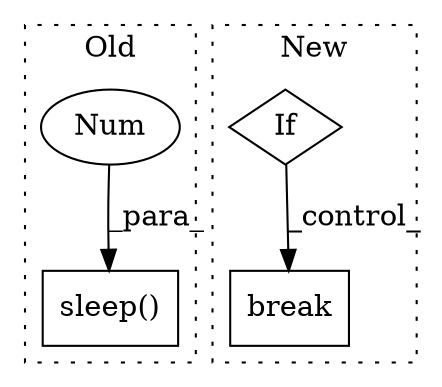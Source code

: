 digraph G {
subgraph cluster0 {
1 [label="sleep()" a="75" s="19332,19344" l="11,1" shape="box"];
3 [label="Num" a="76" s="19343" l="1" shape="ellipse"];
label = "Old";
style="dotted";
}
subgraph cluster1 {
2 [label="break" a="94" s="19431" l="5" shape="box"];
4 [label="If" a="96" s="19391" l="3" shape="diamond"];
label = "New";
style="dotted";
}
3 -> 1 [label="_para_"];
4 -> 2 [label="_control_"];
}